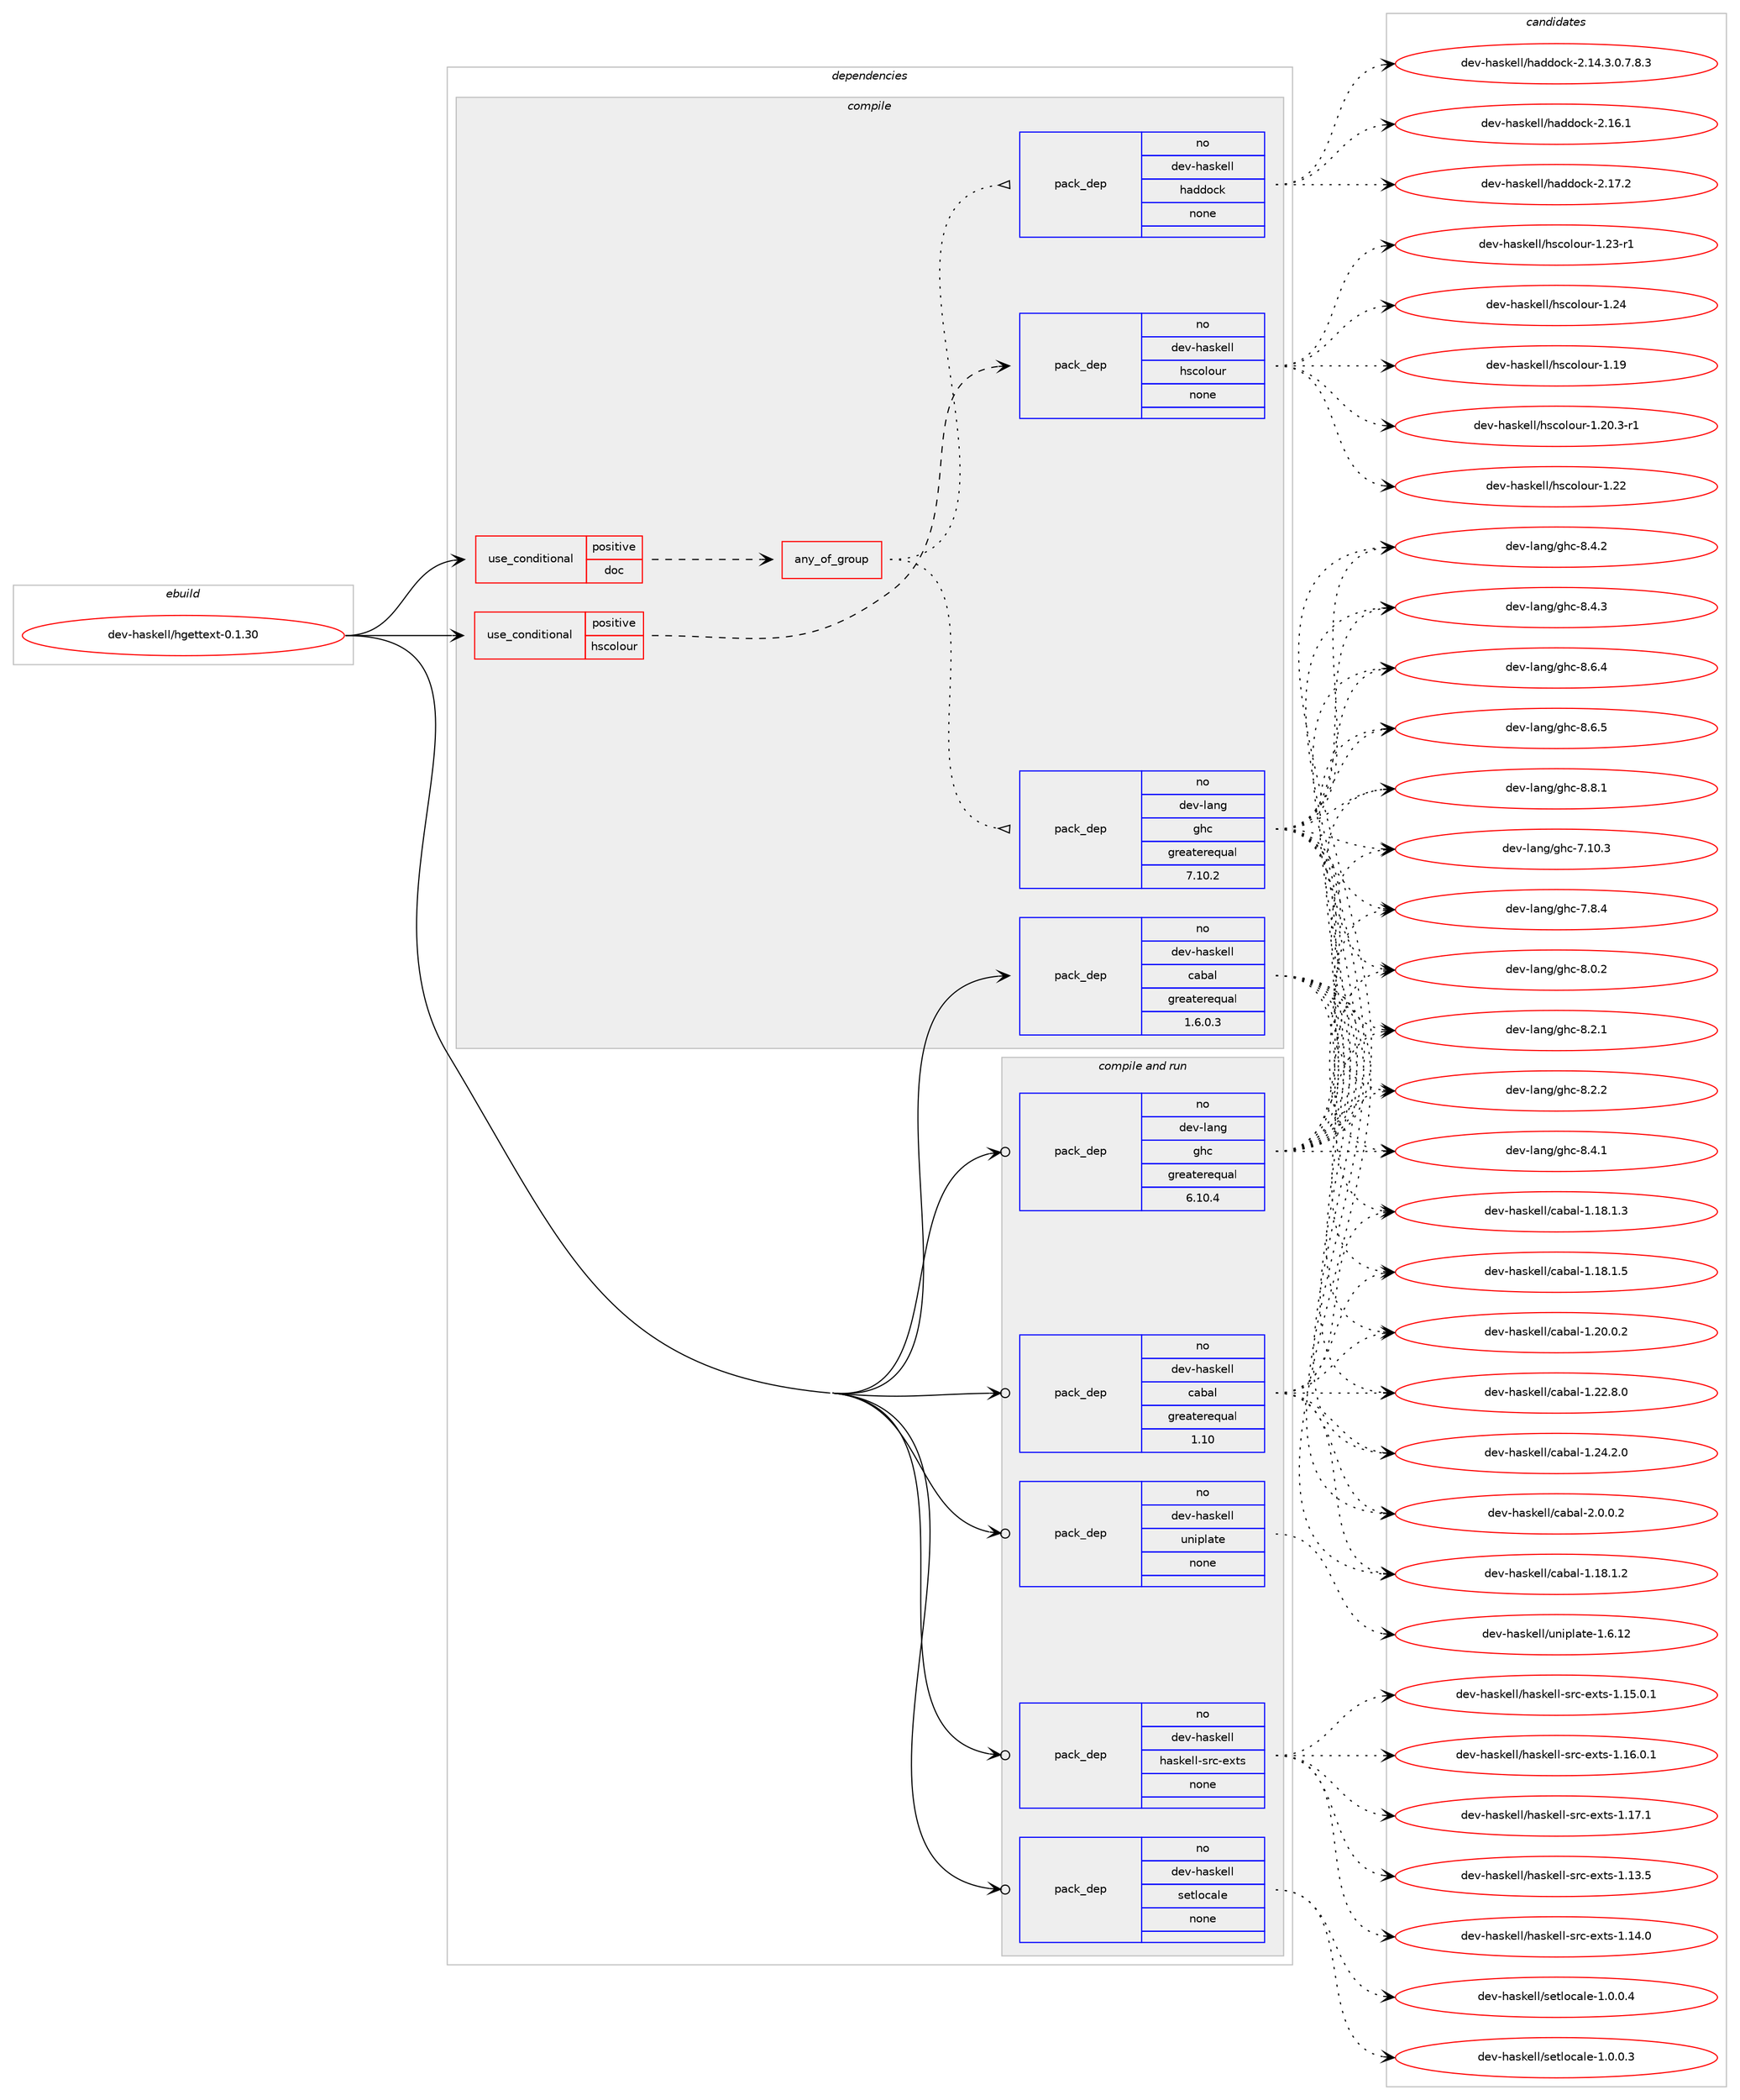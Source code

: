 digraph prolog {

# *************
# Graph options
# *************

newrank=true;
concentrate=true;
compound=true;
graph [rankdir=LR,fontname=Helvetica,fontsize=10,ranksep=1.5];#, ranksep=2.5, nodesep=0.2];
edge  [arrowhead=vee];
node  [fontname=Helvetica,fontsize=10];

# **********
# The ebuild
# **********

subgraph cluster_leftcol {
color=gray;
rank=same;
label=<<i>ebuild</i>>;
id [label="dev-haskell/hgettext-0.1.30", color=red, width=4, href="../dev-haskell/hgettext-0.1.30.svg"];
}

# ****************
# The dependencies
# ****************

subgraph cluster_midcol {
color=gray;
label=<<i>dependencies</i>>;
subgraph cluster_compile {
fillcolor="#eeeeee";
style=filled;
label=<<i>compile</i>>;
subgraph cond126046 {
dependency534707 [label=<<TABLE BORDER="0" CELLBORDER="1" CELLSPACING="0" CELLPADDING="4"><TR><TD ROWSPAN="3" CELLPADDING="10">use_conditional</TD></TR><TR><TD>positive</TD></TR><TR><TD>doc</TD></TR></TABLE>>, shape=none, color=red];
subgraph any9964 {
dependency534708 [label=<<TABLE BORDER="0" CELLBORDER="1" CELLSPACING="0" CELLPADDING="4"><TR><TD CELLPADDING="10">any_of_group</TD></TR></TABLE>>, shape=none, color=red];subgraph pack398340 {
dependency534709 [label=<<TABLE BORDER="0" CELLBORDER="1" CELLSPACING="0" CELLPADDING="4" WIDTH="220"><TR><TD ROWSPAN="6" CELLPADDING="30">pack_dep</TD></TR><TR><TD WIDTH="110">no</TD></TR><TR><TD>dev-haskell</TD></TR><TR><TD>haddock</TD></TR><TR><TD>none</TD></TR><TR><TD></TD></TR></TABLE>>, shape=none, color=blue];
}
dependency534708:e -> dependency534709:w [weight=20,style="dotted",arrowhead="oinv"];
subgraph pack398341 {
dependency534710 [label=<<TABLE BORDER="0" CELLBORDER="1" CELLSPACING="0" CELLPADDING="4" WIDTH="220"><TR><TD ROWSPAN="6" CELLPADDING="30">pack_dep</TD></TR><TR><TD WIDTH="110">no</TD></TR><TR><TD>dev-lang</TD></TR><TR><TD>ghc</TD></TR><TR><TD>greaterequal</TD></TR><TR><TD>7.10.2</TD></TR></TABLE>>, shape=none, color=blue];
}
dependency534708:e -> dependency534710:w [weight=20,style="dotted",arrowhead="oinv"];
}
dependency534707:e -> dependency534708:w [weight=20,style="dashed",arrowhead="vee"];
}
id:e -> dependency534707:w [weight=20,style="solid",arrowhead="vee"];
subgraph cond126047 {
dependency534711 [label=<<TABLE BORDER="0" CELLBORDER="1" CELLSPACING="0" CELLPADDING="4"><TR><TD ROWSPAN="3" CELLPADDING="10">use_conditional</TD></TR><TR><TD>positive</TD></TR><TR><TD>hscolour</TD></TR></TABLE>>, shape=none, color=red];
subgraph pack398342 {
dependency534712 [label=<<TABLE BORDER="0" CELLBORDER="1" CELLSPACING="0" CELLPADDING="4" WIDTH="220"><TR><TD ROWSPAN="6" CELLPADDING="30">pack_dep</TD></TR><TR><TD WIDTH="110">no</TD></TR><TR><TD>dev-haskell</TD></TR><TR><TD>hscolour</TD></TR><TR><TD>none</TD></TR><TR><TD></TD></TR></TABLE>>, shape=none, color=blue];
}
dependency534711:e -> dependency534712:w [weight=20,style="dashed",arrowhead="vee"];
}
id:e -> dependency534711:w [weight=20,style="solid",arrowhead="vee"];
subgraph pack398343 {
dependency534713 [label=<<TABLE BORDER="0" CELLBORDER="1" CELLSPACING="0" CELLPADDING="4" WIDTH="220"><TR><TD ROWSPAN="6" CELLPADDING="30">pack_dep</TD></TR><TR><TD WIDTH="110">no</TD></TR><TR><TD>dev-haskell</TD></TR><TR><TD>cabal</TD></TR><TR><TD>greaterequal</TD></TR><TR><TD>1.6.0.3</TD></TR></TABLE>>, shape=none, color=blue];
}
id:e -> dependency534713:w [weight=20,style="solid",arrowhead="vee"];
}
subgraph cluster_compileandrun {
fillcolor="#eeeeee";
style=filled;
label=<<i>compile and run</i>>;
subgraph pack398344 {
dependency534714 [label=<<TABLE BORDER="0" CELLBORDER="1" CELLSPACING="0" CELLPADDING="4" WIDTH="220"><TR><TD ROWSPAN="6" CELLPADDING="30">pack_dep</TD></TR><TR><TD WIDTH="110">no</TD></TR><TR><TD>dev-haskell</TD></TR><TR><TD>cabal</TD></TR><TR><TD>greaterequal</TD></TR><TR><TD>1.10</TD></TR></TABLE>>, shape=none, color=blue];
}
id:e -> dependency534714:w [weight=20,style="solid",arrowhead="odotvee"];
subgraph pack398345 {
dependency534715 [label=<<TABLE BORDER="0" CELLBORDER="1" CELLSPACING="0" CELLPADDING="4" WIDTH="220"><TR><TD ROWSPAN="6" CELLPADDING="30">pack_dep</TD></TR><TR><TD WIDTH="110">no</TD></TR><TR><TD>dev-haskell</TD></TR><TR><TD>haskell-src-exts</TD></TR><TR><TD>none</TD></TR><TR><TD></TD></TR></TABLE>>, shape=none, color=blue];
}
id:e -> dependency534715:w [weight=20,style="solid",arrowhead="odotvee"];
subgraph pack398346 {
dependency534716 [label=<<TABLE BORDER="0" CELLBORDER="1" CELLSPACING="0" CELLPADDING="4" WIDTH="220"><TR><TD ROWSPAN="6" CELLPADDING="30">pack_dep</TD></TR><TR><TD WIDTH="110">no</TD></TR><TR><TD>dev-haskell</TD></TR><TR><TD>setlocale</TD></TR><TR><TD>none</TD></TR><TR><TD></TD></TR></TABLE>>, shape=none, color=blue];
}
id:e -> dependency534716:w [weight=20,style="solid",arrowhead="odotvee"];
subgraph pack398347 {
dependency534717 [label=<<TABLE BORDER="0" CELLBORDER="1" CELLSPACING="0" CELLPADDING="4" WIDTH="220"><TR><TD ROWSPAN="6" CELLPADDING="30">pack_dep</TD></TR><TR><TD WIDTH="110">no</TD></TR><TR><TD>dev-haskell</TD></TR><TR><TD>uniplate</TD></TR><TR><TD>none</TD></TR><TR><TD></TD></TR></TABLE>>, shape=none, color=blue];
}
id:e -> dependency534717:w [weight=20,style="solid",arrowhead="odotvee"];
subgraph pack398348 {
dependency534718 [label=<<TABLE BORDER="0" CELLBORDER="1" CELLSPACING="0" CELLPADDING="4" WIDTH="220"><TR><TD ROWSPAN="6" CELLPADDING="30">pack_dep</TD></TR><TR><TD WIDTH="110">no</TD></TR><TR><TD>dev-lang</TD></TR><TR><TD>ghc</TD></TR><TR><TD>greaterequal</TD></TR><TR><TD>6.10.4</TD></TR></TABLE>>, shape=none, color=blue];
}
id:e -> dependency534718:w [weight=20,style="solid",arrowhead="odotvee"];
}
subgraph cluster_run {
fillcolor="#eeeeee";
style=filled;
label=<<i>run</i>>;
}
}

# **************
# The candidates
# **************

subgraph cluster_choices {
rank=same;
color=gray;
label=<<i>candidates</i>>;

subgraph choice398340 {
color=black;
nodesep=1;
choice1001011184510497115107101108108471049710010011199107455046495246514648465546564651 [label="dev-haskell/haddock-2.14.3.0.7.8.3", color=red, width=4,href="../dev-haskell/haddock-2.14.3.0.7.8.3.svg"];
choice100101118451049711510710110810847104971001001119910745504649544649 [label="dev-haskell/haddock-2.16.1", color=red, width=4,href="../dev-haskell/haddock-2.16.1.svg"];
choice100101118451049711510710110810847104971001001119910745504649554650 [label="dev-haskell/haddock-2.17.2", color=red, width=4,href="../dev-haskell/haddock-2.17.2.svg"];
dependency534709:e -> choice1001011184510497115107101108108471049710010011199107455046495246514648465546564651:w [style=dotted,weight="100"];
dependency534709:e -> choice100101118451049711510710110810847104971001001119910745504649544649:w [style=dotted,weight="100"];
dependency534709:e -> choice100101118451049711510710110810847104971001001119910745504649554650:w [style=dotted,weight="100"];
}
subgraph choice398341 {
color=black;
nodesep=1;
choice1001011184510897110103471031049945554649484651 [label="dev-lang/ghc-7.10.3", color=red, width=4,href="../dev-lang/ghc-7.10.3.svg"];
choice10010111845108971101034710310499455546564652 [label="dev-lang/ghc-7.8.4", color=red, width=4,href="../dev-lang/ghc-7.8.4.svg"];
choice10010111845108971101034710310499455646484650 [label="dev-lang/ghc-8.0.2", color=red, width=4,href="../dev-lang/ghc-8.0.2.svg"];
choice10010111845108971101034710310499455646504649 [label="dev-lang/ghc-8.2.1", color=red, width=4,href="../dev-lang/ghc-8.2.1.svg"];
choice10010111845108971101034710310499455646504650 [label="dev-lang/ghc-8.2.2", color=red, width=4,href="../dev-lang/ghc-8.2.2.svg"];
choice10010111845108971101034710310499455646524649 [label="dev-lang/ghc-8.4.1", color=red, width=4,href="../dev-lang/ghc-8.4.1.svg"];
choice10010111845108971101034710310499455646524650 [label="dev-lang/ghc-8.4.2", color=red, width=4,href="../dev-lang/ghc-8.4.2.svg"];
choice10010111845108971101034710310499455646524651 [label="dev-lang/ghc-8.4.3", color=red, width=4,href="../dev-lang/ghc-8.4.3.svg"];
choice10010111845108971101034710310499455646544652 [label="dev-lang/ghc-8.6.4", color=red, width=4,href="../dev-lang/ghc-8.6.4.svg"];
choice10010111845108971101034710310499455646544653 [label="dev-lang/ghc-8.6.5", color=red, width=4,href="../dev-lang/ghc-8.6.5.svg"];
choice10010111845108971101034710310499455646564649 [label="dev-lang/ghc-8.8.1", color=red, width=4,href="../dev-lang/ghc-8.8.1.svg"];
dependency534710:e -> choice1001011184510897110103471031049945554649484651:w [style=dotted,weight="100"];
dependency534710:e -> choice10010111845108971101034710310499455546564652:w [style=dotted,weight="100"];
dependency534710:e -> choice10010111845108971101034710310499455646484650:w [style=dotted,weight="100"];
dependency534710:e -> choice10010111845108971101034710310499455646504649:w [style=dotted,weight="100"];
dependency534710:e -> choice10010111845108971101034710310499455646504650:w [style=dotted,weight="100"];
dependency534710:e -> choice10010111845108971101034710310499455646524649:w [style=dotted,weight="100"];
dependency534710:e -> choice10010111845108971101034710310499455646524650:w [style=dotted,weight="100"];
dependency534710:e -> choice10010111845108971101034710310499455646524651:w [style=dotted,weight="100"];
dependency534710:e -> choice10010111845108971101034710310499455646544652:w [style=dotted,weight="100"];
dependency534710:e -> choice10010111845108971101034710310499455646544653:w [style=dotted,weight="100"];
dependency534710:e -> choice10010111845108971101034710310499455646564649:w [style=dotted,weight="100"];
}
subgraph choice398342 {
color=black;
nodesep=1;
choice100101118451049711510710110810847104115991111081111171144549464957 [label="dev-haskell/hscolour-1.19", color=red, width=4,href="../dev-haskell/hscolour-1.19.svg"];
choice10010111845104971151071011081084710411599111108111117114454946504846514511449 [label="dev-haskell/hscolour-1.20.3-r1", color=red, width=4,href="../dev-haskell/hscolour-1.20.3-r1.svg"];
choice100101118451049711510710110810847104115991111081111171144549465050 [label="dev-haskell/hscolour-1.22", color=red, width=4,href="../dev-haskell/hscolour-1.22.svg"];
choice1001011184510497115107101108108471041159911110811111711445494650514511449 [label="dev-haskell/hscolour-1.23-r1", color=red, width=4,href="../dev-haskell/hscolour-1.23-r1.svg"];
choice100101118451049711510710110810847104115991111081111171144549465052 [label="dev-haskell/hscolour-1.24", color=red, width=4,href="../dev-haskell/hscolour-1.24.svg"];
dependency534712:e -> choice100101118451049711510710110810847104115991111081111171144549464957:w [style=dotted,weight="100"];
dependency534712:e -> choice10010111845104971151071011081084710411599111108111117114454946504846514511449:w [style=dotted,weight="100"];
dependency534712:e -> choice100101118451049711510710110810847104115991111081111171144549465050:w [style=dotted,weight="100"];
dependency534712:e -> choice1001011184510497115107101108108471041159911110811111711445494650514511449:w [style=dotted,weight="100"];
dependency534712:e -> choice100101118451049711510710110810847104115991111081111171144549465052:w [style=dotted,weight="100"];
}
subgraph choice398343 {
color=black;
nodesep=1;
choice10010111845104971151071011081084799979897108454946495646494650 [label="dev-haskell/cabal-1.18.1.2", color=red, width=4,href="../dev-haskell/cabal-1.18.1.2.svg"];
choice10010111845104971151071011081084799979897108454946495646494651 [label="dev-haskell/cabal-1.18.1.3", color=red, width=4,href="../dev-haskell/cabal-1.18.1.3.svg"];
choice10010111845104971151071011081084799979897108454946495646494653 [label="dev-haskell/cabal-1.18.1.5", color=red, width=4,href="../dev-haskell/cabal-1.18.1.5.svg"];
choice10010111845104971151071011081084799979897108454946504846484650 [label="dev-haskell/cabal-1.20.0.2", color=red, width=4,href="../dev-haskell/cabal-1.20.0.2.svg"];
choice10010111845104971151071011081084799979897108454946505046564648 [label="dev-haskell/cabal-1.22.8.0", color=red, width=4,href="../dev-haskell/cabal-1.22.8.0.svg"];
choice10010111845104971151071011081084799979897108454946505246504648 [label="dev-haskell/cabal-1.24.2.0", color=red, width=4,href="../dev-haskell/cabal-1.24.2.0.svg"];
choice100101118451049711510710110810847999798971084550464846484650 [label="dev-haskell/cabal-2.0.0.2", color=red, width=4,href="../dev-haskell/cabal-2.0.0.2.svg"];
dependency534713:e -> choice10010111845104971151071011081084799979897108454946495646494650:w [style=dotted,weight="100"];
dependency534713:e -> choice10010111845104971151071011081084799979897108454946495646494651:w [style=dotted,weight="100"];
dependency534713:e -> choice10010111845104971151071011081084799979897108454946495646494653:w [style=dotted,weight="100"];
dependency534713:e -> choice10010111845104971151071011081084799979897108454946504846484650:w [style=dotted,weight="100"];
dependency534713:e -> choice10010111845104971151071011081084799979897108454946505046564648:w [style=dotted,weight="100"];
dependency534713:e -> choice10010111845104971151071011081084799979897108454946505246504648:w [style=dotted,weight="100"];
dependency534713:e -> choice100101118451049711510710110810847999798971084550464846484650:w [style=dotted,weight="100"];
}
subgraph choice398344 {
color=black;
nodesep=1;
choice10010111845104971151071011081084799979897108454946495646494650 [label="dev-haskell/cabal-1.18.1.2", color=red, width=4,href="../dev-haskell/cabal-1.18.1.2.svg"];
choice10010111845104971151071011081084799979897108454946495646494651 [label="dev-haskell/cabal-1.18.1.3", color=red, width=4,href="../dev-haskell/cabal-1.18.1.3.svg"];
choice10010111845104971151071011081084799979897108454946495646494653 [label="dev-haskell/cabal-1.18.1.5", color=red, width=4,href="../dev-haskell/cabal-1.18.1.5.svg"];
choice10010111845104971151071011081084799979897108454946504846484650 [label="dev-haskell/cabal-1.20.0.2", color=red, width=4,href="../dev-haskell/cabal-1.20.0.2.svg"];
choice10010111845104971151071011081084799979897108454946505046564648 [label="dev-haskell/cabal-1.22.8.0", color=red, width=4,href="../dev-haskell/cabal-1.22.8.0.svg"];
choice10010111845104971151071011081084799979897108454946505246504648 [label="dev-haskell/cabal-1.24.2.0", color=red, width=4,href="../dev-haskell/cabal-1.24.2.0.svg"];
choice100101118451049711510710110810847999798971084550464846484650 [label="dev-haskell/cabal-2.0.0.2", color=red, width=4,href="../dev-haskell/cabal-2.0.0.2.svg"];
dependency534714:e -> choice10010111845104971151071011081084799979897108454946495646494650:w [style=dotted,weight="100"];
dependency534714:e -> choice10010111845104971151071011081084799979897108454946495646494651:w [style=dotted,weight="100"];
dependency534714:e -> choice10010111845104971151071011081084799979897108454946495646494653:w [style=dotted,weight="100"];
dependency534714:e -> choice10010111845104971151071011081084799979897108454946504846484650:w [style=dotted,weight="100"];
dependency534714:e -> choice10010111845104971151071011081084799979897108454946505046564648:w [style=dotted,weight="100"];
dependency534714:e -> choice10010111845104971151071011081084799979897108454946505246504648:w [style=dotted,weight="100"];
dependency534714:e -> choice100101118451049711510710110810847999798971084550464846484650:w [style=dotted,weight="100"];
}
subgraph choice398345 {
color=black;
nodesep=1;
choice1001011184510497115107101108108471049711510710110810845115114994510112011611545494649514653 [label="dev-haskell/haskell-src-exts-1.13.5", color=red, width=4,href="../dev-haskell/haskell-src-exts-1.13.5.svg"];
choice1001011184510497115107101108108471049711510710110810845115114994510112011611545494649524648 [label="dev-haskell/haskell-src-exts-1.14.0", color=red, width=4,href="../dev-haskell/haskell-src-exts-1.14.0.svg"];
choice10010111845104971151071011081084710497115107101108108451151149945101120116115454946495346484649 [label="dev-haskell/haskell-src-exts-1.15.0.1", color=red, width=4,href="../dev-haskell/haskell-src-exts-1.15.0.1.svg"];
choice10010111845104971151071011081084710497115107101108108451151149945101120116115454946495446484649 [label="dev-haskell/haskell-src-exts-1.16.0.1", color=red, width=4,href="../dev-haskell/haskell-src-exts-1.16.0.1.svg"];
choice1001011184510497115107101108108471049711510710110810845115114994510112011611545494649554649 [label="dev-haskell/haskell-src-exts-1.17.1", color=red, width=4,href="../dev-haskell/haskell-src-exts-1.17.1.svg"];
dependency534715:e -> choice1001011184510497115107101108108471049711510710110810845115114994510112011611545494649514653:w [style=dotted,weight="100"];
dependency534715:e -> choice1001011184510497115107101108108471049711510710110810845115114994510112011611545494649524648:w [style=dotted,weight="100"];
dependency534715:e -> choice10010111845104971151071011081084710497115107101108108451151149945101120116115454946495346484649:w [style=dotted,weight="100"];
dependency534715:e -> choice10010111845104971151071011081084710497115107101108108451151149945101120116115454946495446484649:w [style=dotted,weight="100"];
dependency534715:e -> choice1001011184510497115107101108108471049711510710110810845115114994510112011611545494649554649:w [style=dotted,weight="100"];
}
subgraph choice398346 {
color=black;
nodesep=1;
choice10010111845104971151071011081084711510111610811199971081014549464846484651 [label="dev-haskell/setlocale-1.0.0.3", color=red, width=4,href="../dev-haskell/setlocale-1.0.0.3.svg"];
choice10010111845104971151071011081084711510111610811199971081014549464846484652 [label="dev-haskell/setlocale-1.0.0.4", color=red, width=4,href="../dev-haskell/setlocale-1.0.0.4.svg"];
dependency534716:e -> choice10010111845104971151071011081084711510111610811199971081014549464846484651:w [style=dotted,weight="100"];
dependency534716:e -> choice10010111845104971151071011081084711510111610811199971081014549464846484652:w [style=dotted,weight="100"];
}
subgraph choice398347 {
color=black;
nodesep=1;
choice1001011184510497115107101108108471171101051121089711610145494654464950 [label="dev-haskell/uniplate-1.6.12", color=red, width=4,href="../dev-haskell/uniplate-1.6.12.svg"];
dependency534717:e -> choice1001011184510497115107101108108471171101051121089711610145494654464950:w [style=dotted,weight="100"];
}
subgraph choice398348 {
color=black;
nodesep=1;
choice1001011184510897110103471031049945554649484651 [label="dev-lang/ghc-7.10.3", color=red, width=4,href="../dev-lang/ghc-7.10.3.svg"];
choice10010111845108971101034710310499455546564652 [label="dev-lang/ghc-7.8.4", color=red, width=4,href="../dev-lang/ghc-7.8.4.svg"];
choice10010111845108971101034710310499455646484650 [label="dev-lang/ghc-8.0.2", color=red, width=4,href="../dev-lang/ghc-8.0.2.svg"];
choice10010111845108971101034710310499455646504649 [label="dev-lang/ghc-8.2.1", color=red, width=4,href="../dev-lang/ghc-8.2.1.svg"];
choice10010111845108971101034710310499455646504650 [label="dev-lang/ghc-8.2.2", color=red, width=4,href="../dev-lang/ghc-8.2.2.svg"];
choice10010111845108971101034710310499455646524649 [label="dev-lang/ghc-8.4.1", color=red, width=4,href="../dev-lang/ghc-8.4.1.svg"];
choice10010111845108971101034710310499455646524650 [label="dev-lang/ghc-8.4.2", color=red, width=4,href="../dev-lang/ghc-8.4.2.svg"];
choice10010111845108971101034710310499455646524651 [label="dev-lang/ghc-8.4.3", color=red, width=4,href="../dev-lang/ghc-8.4.3.svg"];
choice10010111845108971101034710310499455646544652 [label="dev-lang/ghc-8.6.4", color=red, width=4,href="../dev-lang/ghc-8.6.4.svg"];
choice10010111845108971101034710310499455646544653 [label="dev-lang/ghc-8.6.5", color=red, width=4,href="../dev-lang/ghc-8.6.5.svg"];
choice10010111845108971101034710310499455646564649 [label="dev-lang/ghc-8.8.1", color=red, width=4,href="../dev-lang/ghc-8.8.1.svg"];
dependency534718:e -> choice1001011184510897110103471031049945554649484651:w [style=dotted,weight="100"];
dependency534718:e -> choice10010111845108971101034710310499455546564652:w [style=dotted,weight="100"];
dependency534718:e -> choice10010111845108971101034710310499455646484650:w [style=dotted,weight="100"];
dependency534718:e -> choice10010111845108971101034710310499455646504649:w [style=dotted,weight="100"];
dependency534718:e -> choice10010111845108971101034710310499455646504650:w [style=dotted,weight="100"];
dependency534718:e -> choice10010111845108971101034710310499455646524649:w [style=dotted,weight="100"];
dependency534718:e -> choice10010111845108971101034710310499455646524650:w [style=dotted,weight="100"];
dependency534718:e -> choice10010111845108971101034710310499455646524651:w [style=dotted,weight="100"];
dependency534718:e -> choice10010111845108971101034710310499455646544652:w [style=dotted,weight="100"];
dependency534718:e -> choice10010111845108971101034710310499455646544653:w [style=dotted,weight="100"];
dependency534718:e -> choice10010111845108971101034710310499455646564649:w [style=dotted,weight="100"];
}
}

}
